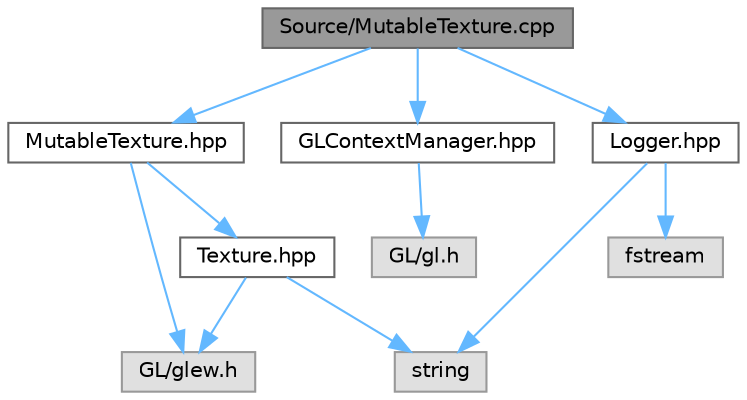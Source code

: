 digraph "Source/MutableTexture.cpp"
{
 // INTERACTIVE_SVG=YES
 // LATEX_PDF_SIZE
  bgcolor="transparent";
  edge [fontname=Helvetica,fontsize=10,labelfontname=Helvetica,labelfontsize=10];
  node [fontname=Helvetica,fontsize=10,shape=box,height=0.2,width=0.4];
  Node1 [label="Source/MutableTexture.cpp",height=0.2,width=0.4,color="gray40", fillcolor="grey60", style="filled", fontcolor="black",tooltip=" "];
  Node1 -> Node2 [color="steelblue1",style="solid"];
  Node2 [label="MutableTexture.hpp",height=0.2,width=0.4,color="grey40", fillcolor="white", style="filled",URL="$_mutable_texture_8hpp.html",tooltip=" "];
  Node2 -> Node3 [color="steelblue1",style="solid"];
  Node3 [label="GL/glew.h",height=0.2,width=0.4,color="grey60", fillcolor="#E0E0E0", style="filled",tooltip=" "];
  Node2 -> Node4 [color="steelblue1",style="solid"];
  Node4 [label="Texture.hpp",height=0.2,width=0.4,color="grey40", fillcolor="white", style="filled",URL="$_texture_8hpp.html",tooltip=" "];
  Node4 -> Node3 [color="steelblue1",style="solid"];
  Node4 -> Node5 [color="steelblue1",style="solid"];
  Node5 [label="string",height=0.2,width=0.4,color="grey60", fillcolor="#E0E0E0", style="filled",tooltip=" "];
  Node1 -> Node6 [color="steelblue1",style="solid"];
  Node6 [label="GLContextManager.hpp",height=0.2,width=0.4,color="grey40", fillcolor="white", style="filled",URL="$_g_l_context_manager_8hpp.html",tooltip=" "];
  Node6 -> Node7 [color="steelblue1",style="solid"];
  Node7 [label="GL/gl.h",height=0.2,width=0.4,color="grey60", fillcolor="#E0E0E0", style="filled",tooltip=" "];
  Node1 -> Node8 [color="steelblue1",style="solid"];
  Node8 [label="Logger.hpp",height=0.2,width=0.4,color="grey40", fillcolor="white", style="filled",URL="$_logger_8hpp.html",tooltip=" "];
  Node8 -> Node5 [color="steelblue1",style="solid"];
  Node8 -> Node9 [color="steelblue1",style="solid"];
  Node9 [label="fstream",height=0.2,width=0.4,color="grey60", fillcolor="#E0E0E0", style="filled",tooltip=" "];
}
